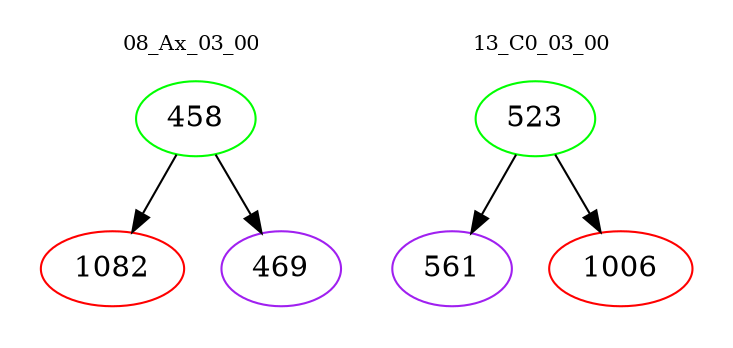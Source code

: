 digraph{
subgraph cluster_0 {
color = white
label = "08_Ax_03_00";
fontsize=10;
T0_458 [label="458", color="green"]
T0_458 -> T0_1082 [color="black"]
T0_1082 [label="1082", color="red"]
T0_458 -> T0_469 [color="black"]
T0_469 [label="469", color="purple"]
}
subgraph cluster_1 {
color = white
label = "13_C0_03_00";
fontsize=10;
T1_523 [label="523", color="green"]
T1_523 -> T1_561 [color="black"]
T1_561 [label="561", color="purple"]
T1_523 -> T1_1006 [color="black"]
T1_1006 [label="1006", color="red"]
}
}
